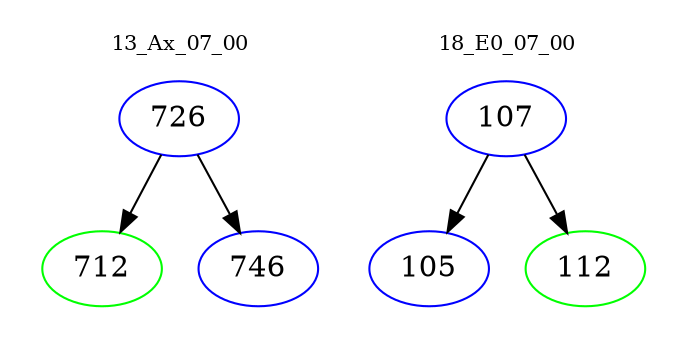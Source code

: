 digraph{
subgraph cluster_0 {
color = white
label = "13_Ax_07_00";
fontsize=10;
T0_726 [label="726", color="blue"]
T0_726 -> T0_712 [color="black"]
T0_712 [label="712", color="green"]
T0_726 -> T0_746 [color="black"]
T0_746 [label="746", color="blue"]
}
subgraph cluster_1 {
color = white
label = "18_E0_07_00";
fontsize=10;
T1_107 [label="107", color="blue"]
T1_107 -> T1_105 [color="black"]
T1_105 [label="105", color="blue"]
T1_107 -> T1_112 [color="black"]
T1_112 [label="112", color="green"]
}
}
